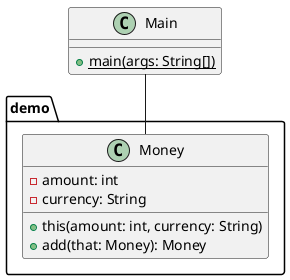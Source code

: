 @startuml
package demo {
    class Money {
        - amount: int
        - currency: String
        + this(amount: int, currency: String)
        + add(that: Money): Money
    }
}
class Main {
+ {static} main(args: String[])
}
Main -- Money
@enduml